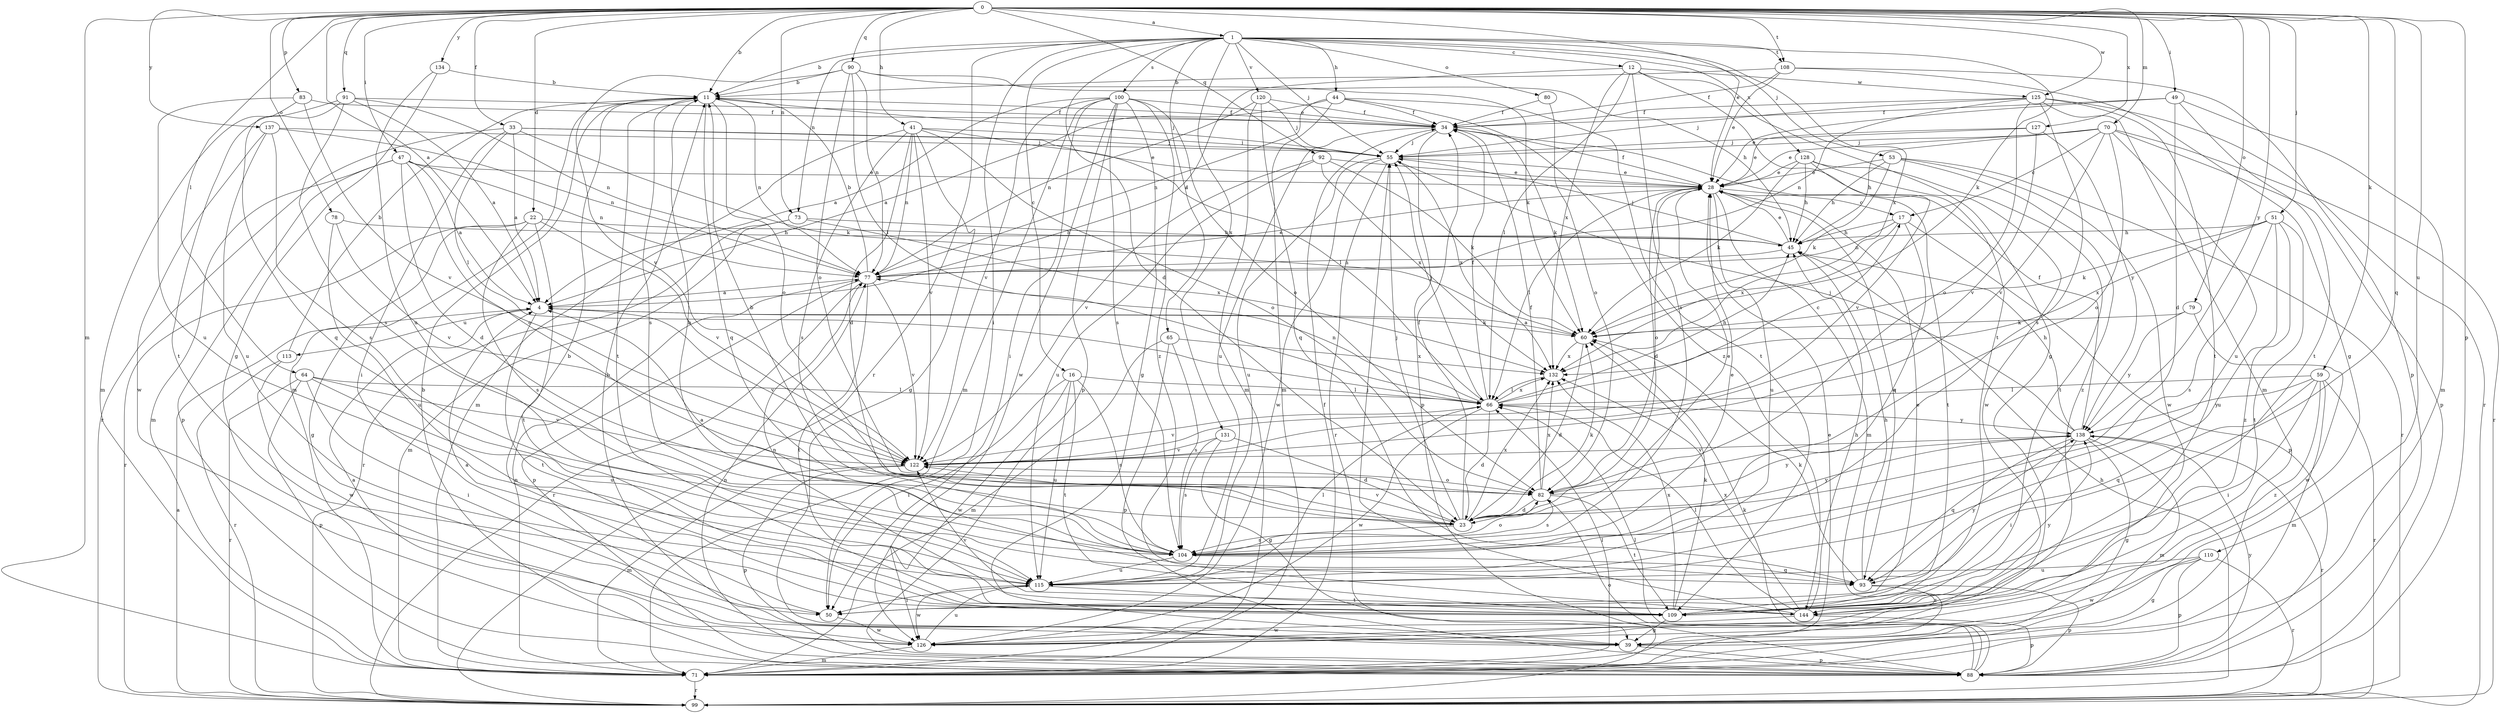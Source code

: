 strict digraph  {
0;
1;
4;
11;
12;
16;
17;
22;
23;
28;
33;
34;
39;
41;
44;
45;
47;
49;
50;
51;
53;
55;
59;
60;
64;
65;
66;
70;
71;
73;
77;
78;
79;
80;
82;
83;
88;
90;
91;
92;
93;
99;
100;
104;
108;
109;
110;
113;
115;
120;
122;
125;
126;
127;
128;
131;
132;
134;
137;
138;
144;
0 -> 1  [label=a];
0 -> 4  [label=a];
0 -> 11  [label=b];
0 -> 22  [label=d];
0 -> 28  [label=e];
0 -> 33  [label=f];
0 -> 41  [label=h];
0 -> 47  [label=i];
0 -> 49  [label=i];
0 -> 51  [label=j];
0 -> 59  [label=k];
0 -> 64  [label=l];
0 -> 70  [label=m];
0 -> 71  [label=m];
0 -> 73  [label=n];
0 -> 78  [label=o];
0 -> 79  [label=o];
0 -> 83  [label=p];
0 -> 88  [label=p];
0 -> 90  [label=q];
0 -> 91  [label=q];
0 -> 92  [label=q];
0 -> 93  [label=q];
0 -> 108  [label=t];
0 -> 110  [label=u];
0 -> 125  [label=w];
0 -> 127  [label=x];
0 -> 134  [label=y];
0 -> 137  [label=y];
0 -> 138  [label=y];
1 -> 11  [label=b];
1 -> 12  [label=c];
1 -> 16  [label=c];
1 -> 23  [label=d];
1 -> 44  [label=h];
1 -> 50  [label=i];
1 -> 53  [label=j];
1 -> 55  [label=j];
1 -> 60  [label=k];
1 -> 65  [label=l];
1 -> 73  [label=n];
1 -> 80  [label=o];
1 -> 99  [label=r];
1 -> 100  [label=s];
1 -> 108  [label=t];
1 -> 120  [label=v];
1 -> 128  [label=x];
1 -> 131  [label=x];
1 -> 132  [label=x];
4 -> 60  [label=k];
4 -> 109  [label=t];
4 -> 113  [label=u];
4 -> 122  [label=v];
11 -> 34  [label=f];
11 -> 55  [label=j];
11 -> 71  [label=m];
11 -> 77  [label=n];
11 -> 82  [label=o];
11 -> 93  [label=q];
11 -> 104  [label=s];
11 -> 109  [label=t];
12 -> 4  [label=a];
12 -> 39  [label=g];
12 -> 66  [label=l];
12 -> 104  [label=s];
12 -> 109  [label=t];
12 -> 125  [label=w];
12 -> 132  [label=x];
16 -> 50  [label=i];
16 -> 66  [label=l];
16 -> 104  [label=s];
16 -> 109  [label=t];
16 -> 115  [label=u];
16 -> 126  [label=w];
17 -> 45  [label=h];
17 -> 77  [label=n];
17 -> 88  [label=p];
17 -> 104  [label=s];
17 -> 132  [label=x];
22 -> 39  [label=g];
22 -> 45  [label=h];
22 -> 99  [label=r];
22 -> 104  [label=s];
22 -> 109  [label=t];
22 -> 122  [label=v];
23 -> 4  [label=a];
23 -> 11  [label=b];
23 -> 28  [label=e];
23 -> 34  [label=f];
23 -> 55  [label=j];
23 -> 60  [label=k];
23 -> 104  [label=s];
23 -> 122  [label=v];
23 -> 132  [label=x];
23 -> 138  [label=y];
28 -> 17  [label=c];
28 -> 23  [label=d];
28 -> 34  [label=f];
28 -> 66  [label=l];
28 -> 71  [label=m];
28 -> 82  [label=o];
28 -> 93  [label=q];
28 -> 109  [label=t];
28 -> 115  [label=u];
33 -> 4  [label=a];
33 -> 28  [label=e];
33 -> 50  [label=i];
33 -> 55  [label=j];
33 -> 60  [label=k];
33 -> 66  [label=l];
33 -> 99  [label=r];
34 -> 55  [label=j];
34 -> 60  [label=k];
34 -> 88  [label=p];
34 -> 115  [label=u];
39 -> 11  [label=b];
39 -> 88  [label=p];
41 -> 23  [label=d];
41 -> 39  [label=g];
41 -> 55  [label=j];
41 -> 66  [label=l];
41 -> 71  [label=m];
41 -> 77  [label=n];
41 -> 82  [label=o];
41 -> 104  [label=s];
41 -> 122  [label=v];
44 -> 4  [label=a];
44 -> 34  [label=f];
44 -> 71  [label=m];
44 -> 77  [label=n];
44 -> 109  [label=t];
44 -> 144  [label=z];
45 -> 28  [label=e];
45 -> 55  [label=j];
45 -> 77  [label=n];
47 -> 4  [label=a];
47 -> 23  [label=d];
47 -> 28  [label=e];
47 -> 71  [label=m];
47 -> 77  [label=n];
47 -> 82  [label=o];
47 -> 88  [label=p];
49 -> 23  [label=d];
49 -> 28  [label=e];
49 -> 34  [label=f];
49 -> 71  [label=m];
49 -> 109  [label=t];
50 -> 11  [label=b];
50 -> 126  [label=w];
51 -> 45  [label=h];
51 -> 60  [label=k];
51 -> 104  [label=s];
51 -> 109  [label=t];
51 -> 115  [label=u];
51 -> 132  [label=x];
51 -> 144  [label=z];
53 -> 28  [label=e];
53 -> 45  [label=h];
53 -> 60  [label=k];
53 -> 99  [label=r];
53 -> 126  [label=w];
53 -> 144  [label=z];
55 -> 28  [label=e];
55 -> 99  [label=r];
55 -> 115  [label=u];
55 -> 126  [label=w];
55 -> 132  [label=x];
59 -> 50  [label=i];
59 -> 66  [label=l];
59 -> 71  [label=m];
59 -> 93  [label=q];
59 -> 99  [label=r];
59 -> 138  [label=y];
59 -> 144  [label=z];
60 -> 4  [label=a];
60 -> 23  [label=d];
60 -> 132  [label=x];
64 -> 50  [label=i];
64 -> 66  [label=l];
64 -> 88  [label=p];
64 -> 99  [label=r];
64 -> 115  [label=u];
64 -> 122  [label=v];
65 -> 71  [label=m];
65 -> 88  [label=p];
65 -> 104  [label=s];
65 -> 132  [label=x];
66 -> 17  [label=c];
66 -> 23  [label=d];
66 -> 34  [label=f];
66 -> 45  [label=h];
66 -> 55  [label=j];
66 -> 77  [label=n];
66 -> 122  [label=v];
66 -> 126  [label=w];
66 -> 132  [label=x];
66 -> 138  [label=y];
70 -> 17  [label=c];
70 -> 28  [label=e];
70 -> 45  [label=h];
70 -> 55  [label=j];
70 -> 82  [label=o];
70 -> 88  [label=p];
70 -> 99  [label=r];
70 -> 115  [label=u];
70 -> 122  [label=v];
71 -> 28  [label=e];
71 -> 34  [label=f];
71 -> 66  [label=l];
71 -> 77  [label=n];
71 -> 99  [label=r];
73 -> 45  [label=h];
73 -> 71  [label=m];
73 -> 99  [label=r];
73 -> 132  [label=x];
77 -> 4  [label=a];
77 -> 11  [label=b];
77 -> 28  [label=e];
77 -> 88  [label=p];
77 -> 99  [label=r];
77 -> 109  [label=t];
77 -> 122  [label=v];
78 -> 45  [label=h];
78 -> 115  [label=u];
78 -> 122  [label=v];
79 -> 60  [label=k];
79 -> 126  [label=w];
79 -> 138  [label=y];
80 -> 34  [label=f];
80 -> 82  [label=o];
82 -> 23  [label=d];
82 -> 34  [label=f];
82 -> 104  [label=s];
82 -> 109  [label=t];
82 -> 132  [label=x];
82 -> 138  [label=y];
83 -> 34  [label=f];
83 -> 93  [label=q];
83 -> 115  [label=u];
83 -> 122  [label=v];
88 -> 11  [label=b];
88 -> 60  [label=k];
88 -> 66  [label=l];
88 -> 77  [label=n];
88 -> 82  [label=o];
88 -> 138  [label=y];
90 -> 11  [label=b];
90 -> 45  [label=h];
90 -> 60  [label=k];
90 -> 66  [label=l];
90 -> 77  [label=n];
90 -> 82  [label=o];
90 -> 122  [label=v];
91 -> 4  [label=a];
91 -> 34  [label=f];
91 -> 71  [label=m];
91 -> 77  [label=n];
91 -> 104  [label=s];
91 -> 109  [label=t];
92 -> 28  [label=e];
92 -> 60  [label=k];
92 -> 115  [label=u];
92 -> 122  [label=v];
92 -> 132  [label=x];
93 -> 45  [label=h];
93 -> 60  [label=k];
93 -> 88  [label=p];
93 -> 138  [label=y];
93 -> 144  [label=z];
99 -> 4  [label=a];
99 -> 45  [label=h];
100 -> 4  [label=a];
100 -> 39  [label=g];
100 -> 50  [label=i];
100 -> 71  [label=m];
100 -> 82  [label=o];
100 -> 88  [label=p];
100 -> 104  [label=s];
100 -> 122  [label=v];
100 -> 126  [label=w];
100 -> 144  [label=z];
100 -> 34  [label=e];
104 -> 11  [label=b];
104 -> 28  [label=e];
104 -> 82  [label=o];
104 -> 93  [label=q];
104 -> 115  [label=u];
108 -> 11  [label=b];
108 -> 28  [label=e];
108 -> 34  [label=f];
108 -> 39  [label=g];
108 -> 88  [label=p];
109 -> 4  [label=a];
109 -> 28  [label=e];
109 -> 39  [label=g];
109 -> 60  [label=k];
109 -> 132  [label=x];
109 -> 138  [label=y];
110 -> 39  [label=g];
110 -> 88  [label=p];
110 -> 99  [label=r];
110 -> 115  [label=u];
110 -> 126  [label=w];
113 -> 11  [label=b];
113 -> 99  [label=r];
113 -> 126  [label=w];
115 -> 50  [label=i];
115 -> 66  [label=l];
115 -> 109  [label=t];
115 -> 126  [label=w];
120 -> 34  [label=f];
120 -> 55  [label=j];
120 -> 71  [label=m];
120 -> 77  [label=n];
120 -> 93  [label=q];
122 -> 71  [label=m];
122 -> 82  [label=o];
122 -> 88  [label=p];
125 -> 34  [label=f];
125 -> 55  [label=j];
125 -> 71  [label=m];
125 -> 77  [label=n];
125 -> 82  [label=o];
125 -> 99  [label=r];
125 -> 104  [label=s];
125 -> 109  [label=t];
126 -> 4  [label=a];
126 -> 71  [label=m];
126 -> 115  [label=u];
127 -> 28  [label=e];
127 -> 55  [label=j];
127 -> 122  [label=v];
127 -> 138  [label=y];
128 -> 28  [label=e];
128 -> 45  [label=h];
128 -> 60  [label=k];
128 -> 109  [label=t];
128 -> 122  [label=v];
128 -> 126  [label=w];
131 -> 23  [label=d];
131 -> 39  [label=g];
131 -> 104  [label=s];
131 -> 122  [label=v];
132 -> 66  [label=l];
134 -> 11  [label=b];
134 -> 39  [label=g];
134 -> 115  [label=u];
137 -> 55  [label=j];
137 -> 77  [label=n];
137 -> 104  [label=s];
137 -> 115  [label=u];
137 -> 126  [label=w];
138 -> 34  [label=f];
138 -> 39  [label=g];
138 -> 45  [label=h];
138 -> 50  [label=i];
138 -> 55  [label=j];
138 -> 71  [label=m];
138 -> 93  [label=q];
138 -> 99  [label=r];
138 -> 122  [label=v];
144 -> 45  [label=h];
144 -> 55  [label=j];
144 -> 66  [label=l];
144 -> 77  [label=n];
144 -> 88  [label=p];
144 -> 122  [label=v];
144 -> 126  [label=w];
144 -> 132  [label=x];
}
